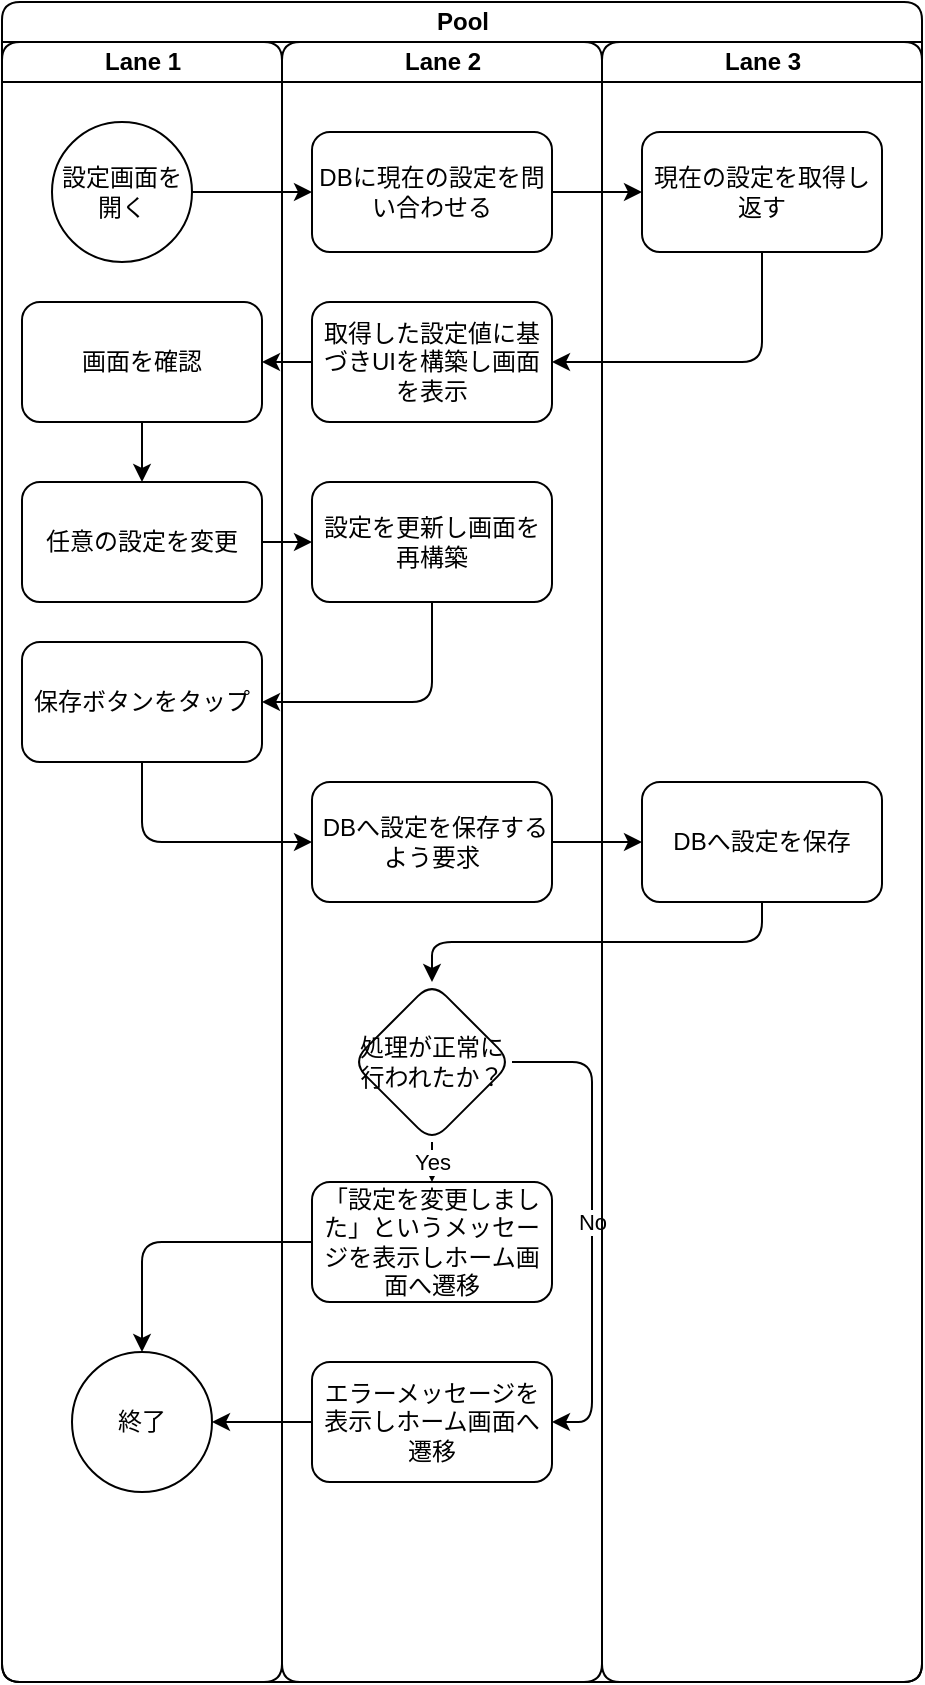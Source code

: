 <mxfile version="28.0.7">
  <diagram name="ページ1" id="wa0YMVmMCyKpqJJfpHC2">
    <mxGraphModel dx="946" dy="610" grid="1" gridSize="10" guides="1" tooltips="1" connect="1" arrows="1" fold="1" page="1" pageScale="1" pageWidth="827" pageHeight="1169" math="0" shadow="0">
      <root>
        <mxCell id="0" />
        <mxCell id="1" parent="0" />
        <mxCell id="k1AqSvMNCNaD44dI68Pe-1" value="Pool" style="swimlane;childLayout=stackLayout;resizeParent=1;resizeParentMax=0;startSize=20;html=1;rounded=1;" vertex="1" parent="1">
          <mxGeometry x="70" y="80" width="460" height="840" as="geometry" />
        </mxCell>
        <mxCell id="k1AqSvMNCNaD44dI68Pe-2" value="Lane 1" style="swimlane;startSize=20;html=1;rounded=1;" vertex="1" parent="k1AqSvMNCNaD44dI68Pe-1">
          <mxGeometry y="20" width="140" height="820" as="geometry" />
        </mxCell>
        <mxCell id="k1AqSvMNCNaD44dI68Pe-6" value="設定画面を開く" style="ellipse;whiteSpace=wrap;html=1;rounded=1;" vertex="1" parent="k1AqSvMNCNaD44dI68Pe-2">
          <mxGeometry x="25" y="40" width="70" height="70" as="geometry" />
        </mxCell>
        <mxCell id="k1AqSvMNCNaD44dI68Pe-22" value="" style="edgeStyle=orthogonalEdgeStyle;rounded=1;orthogonalLoop=1;jettySize=auto;html=1;" edge="1" parent="k1AqSvMNCNaD44dI68Pe-2" source="k1AqSvMNCNaD44dI68Pe-19" target="k1AqSvMNCNaD44dI68Pe-21">
          <mxGeometry relative="1" as="geometry" />
        </mxCell>
        <mxCell id="k1AqSvMNCNaD44dI68Pe-19" value="画面を確認" style="whiteSpace=wrap;html=1;rounded=1;" vertex="1" parent="k1AqSvMNCNaD44dI68Pe-2">
          <mxGeometry x="10.0" y="130" width="120" height="60" as="geometry" />
        </mxCell>
        <mxCell id="k1AqSvMNCNaD44dI68Pe-21" value="任意の設定を変更" style="whiteSpace=wrap;html=1;rounded=1;" vertex="1" parent="k1AqSvMNCNaD44dI68Pe-2">
          <mxGeometry x="10.0" y="220" width="120" height="60" as="geometry" />
        </mxCell>
        <mxCell id="k1AqSvMNCNaD44dI68Pe-26" value="保存ボタンをタップ" style="whiteSpace=wrap;html=1;rounded=1;" vertex="1" parent="k1AqSvMNCNaD44dI68Pe-2">
          <mxGeometry x="10.0" y="300" width="120" height="60" as="geometry" />
        </mxCell>
        <mxCell id="k1AqSvMNCNaD44dI68Pe-49" value="終了" style="ellipse;whiteSpace=wrap;html=1;rounded=1;" vertex="1" parent="k1AqSvMNCNaD44dI68Pe-2">
          <mxGeometry x="35" y="655" width="70" height="70" as="geometry" />
        </mxCell>
        <mxCell id="k1AqSvMNCNaD44dI68Pe-3" value="Lane 2" style="swimlane;startSize=20;html=1;rounded=1;" vertex="1" parent="k1AqSvMNCNaD44dI68Pe-1">
          <mxGeometry x="140" y="20" width="160" height="820" as="geometry" />
        </mxCell>
        <mxCell id="k1AqSvMNCNaD44dI68Pe-7" value="DBに現在の設定を問い合わせる" style="whiteSpace=wrap;html=1;rounded=1;" vertex="1" parent="k1AqSvMNCNaD44dI68Pe-3">
          <mxGeometry x="15.0" y="45" width="120" height="60" as="geometry" />
        </mxCell>
        <mxCell id="k1AqSvMNCNaD44dI68Pe-17" value="取得した設定値に基づきUIを構築し画面を表示" style="whiteSpace=wrap;html=1;rounded=1;" vertex="1" parent="k1AqSvMNCNaD44dI68Pe-3">
          <mxGeometry x="15.0" y="130" width="120" height="60" as="geometry" />
        </mxCell>
        <mxCell id="k1AqSvMNCNaD44dI68Pe-24" value="設定を更新し画面を再構築" style="whiteSpace=wrap;html=1;rounded=1;" vertex="1" parent="k1AqSvMNCNaD44dI68Pe-3">
          <mxGeometry x="15.0" y="220" width="120" height="60" as="geometry" />
        </mxCell>
        <mxCell id="k1AqSvMNCNaD44dI68Pe-37" value="&amp;nbsp;DBへ設定を保存するよう要求" style="whiteSpace=wrap;html=1;rounded=1;" vertex="1" parent="k1AqSvMNCNaD44dI68Pe-3">
          <mxGeometry x="15" y="370" width="120" height="60" as="geometry" />
        </mxCell>
        <mxCell id="k1AqSvMNCNaD44dI68Pe-46" value="Yes" style="edgeStyle=orthogonalEdgeStyle;rounded=1;orthogonalLoop=1;jettySize=auto;html=1;" edge="1" parent="k1AqSvMNCNaD44dI68Pe-3" source="k1AqSvMNCNaD44dI68Pe-41" target="k1AqSvMNCNaD44dI68Pe-43">
          <mxGeometry relative="1" as="geometry" />
        </mxCell>
        <mxCell id="k1AqSvMNCNaD44dI68Pe-48" value="No" style="edgeStyle=orthogonalEdgeStyle;rounded=1;orthogonalLoop=1;jettySize=auto;html=1;exitX=1;exitY=0.5;exitDx=0;exitDy=0;entryX=1;entryY=0.5;entryDx=0;entryDy=0;" edge="1" parent="k1AqSvMNCNaD44dI68Pe-3" source="k1AqSvMNCNaD44dI68Pe-41" target="k1AqSvMNCNaD44dI68Pe-47">
          <mxGeometry relative="1" as="geometry" />
        </mxCell>
        <mxCell id="k1AqSvMNCNaD44dI68Pe-41" value="処理が正常に行われたか？" style="rhombus;whiteSpace=wrap;html=1;rounded=1;" vertex="1" parent="k1AqSvMNCNaD44dI68Pe-3">
          <mxGeometry x="35" y="470" width="80" height="80" as="geometry" />
        </mxCell>
        <mxCell id="k1AqSvMNCNaD44dI68Pe-43" value="「設定を変更しました」というメッセージを表示しホーム画面へ遷移" style="whiteSpace=wrap;html=1;rounded=1;" vertex="1" parent="k1AqSvMNCNaD44dI68Pe-3">
          <mxGeometry x="15" y="570" width="120" height="60" as="geometry" />
        </mxCell>
        <mxCell id="k1AqSvMNCNaD44dI68Pe-47" value="エラーメッセージを表示しホーム画面へ遷移" style="whiteSpace=wrap;html=1;rounded=1;" vertex="1" parent="k1AqSvMNCNaD44dI68Pe-3">
          <mxGeometry x="15" y="660" width="120" height="60" as="geometry" />
        </mxCell>
        <mxCell id="k1AqSvMNCNaD44dI68Pe-8" value="" style="edgeStyle=orthogonalEdgeStyle;rounded=1;orthogonalLoop=1;jettySize=auto;html=1;" edge="1" parent="k1AqSvMNCNaD44dI68Pe-1" source="k1AqSvMNCNaD44dI68Pe-6" target="k1AqSvMNCNaD44dI68Pe-7">
          <mxGeometry relative="1" as="geometry" />
        </mxCell>
        <mxCell id="k1AqSvMNCNaD44dI68Pe-16" style="edgeStyle=orthogonalEdgeStyle;rounded=1;orthogonalLoop=1;jettySize=auto;html=1;exitX=1;exitY=0.5;exitDx=0;exitDy=0;" edge="1" parent="k1AqSvMNCNaD44dI68Pe-1" source="k1AqSvMNCNaD44dI68Pe-7" target="k1AqSvMNCNaD44dI68Pe-15">
          <mxGeometry relative="1" as="geometry" />
        </mxCell>
        <mxCell id="k1AqSvMNCNaD44dI68Pe-18" style="edgeStyle=orthogonalEdgeStyle;rounded=1;orthogonalLoop=1;jettySize=auto;html=1;exitX=0.5;exitY=1;exitDx=0;exitDy=0;entryX=1;entryY=0.5;entryDx=0;entryDy=0;" edge="1" parent="k1AqSvMNCNaD44dI68Pe-1" source="k1AqSvMNCNaD44dI68Pe-15" target="k1AqSvMNCNaD44dI68Pe-17">
          <mxGeometry relative="1" as="geometry" />
        </mxCell>
        <mxCell id="k1AqSvMNCNaD44dI68Pe-20" style="edgeStyle=orthogonalEdgeStyle;rounded=1;orthogonalLoop=1;jettySize=auto;html=1;exitX=0;exitY=0.5;exitDx=0;exitDy=0;" edge="1" parent="k1AqSvMNCNaD44dI68Pe-1" source="k1AqSvMNCNaD44dI68Pe-17" target="k1AqSvMNCNaD44dI68Pe-19">
          <mxGeometry relative="1" as="geometry" />
        </mxCell>
        <mxCell id="k1AqSvMNCNaD44dI68Pe-23" style="edgeStyle=orthogonalEdgeStyle;rounded=1;orthogonalLoop=1;jettySize=auto;html=1;exitX=1;exitY=0.5;exitDx=0;exitDy=0;entryX=0;entryY=0.5;entryDx=0;entryDy=0;" edge="1" parent="k1AqSvMNCNaD44dI68Pe-1" source="k1AqSvMNCNaD44dI68Pe-21">
          <mxGeometry relative="1" as="geometry">
            <mxPoint x="155.0" y="270" as="targetPoint" />
          </mxGeometry>
        </mxCell>
        <mxCell id="k1AqSvMNCNaD44dI68Pe-36" style="edgeStyle=orthogonalEdgeStyle;rounded=1;orthogonalLoop=1;jettySize=auto;html=1;exitX=0.5;exitY=1;exitDx=0;exitDy=0;entryX=1;entryY=0.5;entryDx=0;entryDy=0;" edge="1" parent="k1AqSvMNCNaD44dI68Pe-1" source="k1AqSvMNCNaD44dI68Pe-24" target="k1AqSvMNCNaD44dI68Pe-26">
          <mxGeometry relative="1" as="geometry" />
        </mxCell>
        <mxCell id="k1AqSvMNCNaD44dI68Pe-38" style="edgeStyle=orthogonalEdgeStyle;rounded=1;orthogonalLoop=1;jettySize=auto;html=1;exitX=0.5;exitY=1;exitDx=0;exitDy=0;entryX=0;entryY=0.5;entryDx=0;entryDy=0;" edge="1" parent="k1AqSvMNCNaD44dI68Pe-1" source="k1AqSvMNCNaD44dI68Pe-26" target="k1AqSvMNCNaD44dI68Pe-37">
          <mxGeometry relative="1" as="geometry" />
        </mxCell>
        <mxCell id="k1AqSvMNCNaD44dI68Pe-4" value="Lane 3" style="swimlane;startSize=20;html=1;rounded=1;" vertex="1" parent="k1AqSvMNCNaD44dI68Pe-1">
          <mxGeometry x="300" y="20" width="160" height="820" as="geometry" />
        </mxCell>
        <mxCell id="k1AqSvMNCNaD44dI68Pe-15" value="現在の設定を取得し返す" style="whiteSpace=wrap;html=1;rounded=1;" vertex="1" parent="k1AqSvMNCNaD44dI68Pe-4">
          <mxGeometry x="20.0" y="45" width="120" height="60" as="geometry" />
        </mxCell>
        <mxCell id="k1AqSvMNCNaD44dI68Pe-39" value="DBへ設定を保存" style="whiteSpace=wrap;html=1;rounded=1;" vertex="1" parent="k1AqSvMNCNaD44dI68Pe-4">
          <mxGeometry x="20" y="370" width="120" height="60" as="geometry" />
        </mxCell>
        <mxCell id="k1AqSvMNCNaD44dI68Pe-40" value="" style="edgeStyle=orthogonalEdgeStyle;rounded=1;orthogonalLoop=1;jettySize=auto;html=1;" edge="1" parent="k1AqSvMNCNaD44dI68Pe-1" source="k1AqSvMNCNaD44dI68Pe-37" target="k1AqSvMNCNaD44dI68Pe-39">
          <mxGeometry relative="1" as="geometry" />
        </mxCell>
        <mxCell id="k1AqSvMNCNaD44dI68Pe-45" style="edgeStyle=orthogonalEdgeStyle;rounded=1;orthogonalLoop=1;jettySize=auto;html=1;exitX=0.5;exitY=1;exitDx=0;exitDy=0;" edge="1" parent="k1AqSvMNCNaD44dI68Pe-1" source="k1AqSvMNCNaD44dI68Pe-39" target="k1AqSvMNCNaD44dI68Pe-41">
          <mxGeometry relative="1" as="geometry" />
        </mxCell>
        <mxCell id="k1AqSvMNCNaD44dI68Pe-50" style="edgeStyle=orthogonalEdgeStyle;rounded=1;orthogonalLoop=1;jettySize=auto;html=1;exitX=0;exitY=0.5;exitDx=0;exitDy=0;entryX=1;entryY=0.5;entryDx=0;entryDy=0;" edge="1" parent="k1AqSvMNCNaD44dI68Pe-1" source="k1AqSvMNCNaD44dI68Pe-47" target="k1AqSvMNCNaD44dI68Pe-49">
          <mxGeometry relative="1" as="geometry" />
        </mxCell>
        <mxCell id="k1AqSvMNCNaD44dI68Pe-51" style="edgeStyle=orthogonalEdgeStyle;rounded=1;orthogonalLoop=1;jettySize=auto;html=1;exitX=0;exitY=0.5;exitDx=0;exitDy=0;entryX=0.5;entryY=0;entryDx=0;entryDy=0;" edge="1" parent="k1AqSvMNCNaD44dI68Pe-1" source="k1AqSvMNCNaD44dI68Pe-43" target="k1AqSvMNCNaD44dI68Pe-49">
          <mxGeometry relative="1" as="geometry" />
        </mxCell>
      </root>
    </mxGraphModel>
  </diagram>
</mxfile>
